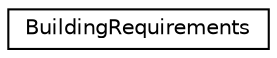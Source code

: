 digraph "Graphical Class Hierarchy"
{
 // LATEX_PDF_SIZE
  edge [fontname="Helvetica",fontsize="10",labelfontname="Helvetica",labelfontsize="10"];
  node [fontname="Helvetica",fontsize="10",shape=record];
  rankdir="LR";
  Node0 [label="BuildingRequirements",height=0.2,width=0.4,color="black", fillcolor="white", style="filled",URL="$structBuildingRequirements.html",tooltip="Holds building requirements and costs for different building types."];
}
